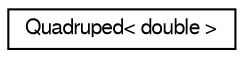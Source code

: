 digraph "Graphical Class Hierarchy"
{
  edge [fontname="FreeSans",fontsize="10",labelfontname="FreeSans",labelfontsize="10"];
  node [fontname="FreeSans",fontsize="10",shape=record];
  rankdir="LR";
  Node1 [label="Quadruped\< double \>",height=0.2,width=0.4,color="black", fillcolor="white", style="filled",URL="$dc/d66/class_quadruped.html"];
}

